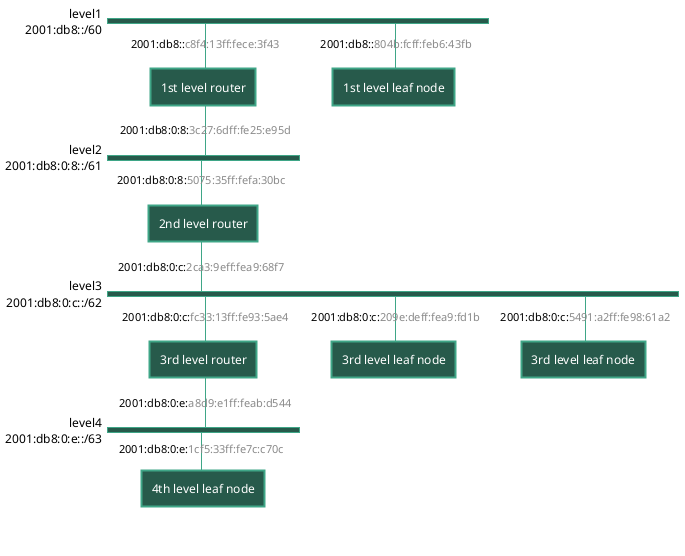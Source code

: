 ' to generate SVG run plantuml -tsvg gnrc_ipv6_auto_subnets_simple.puml
@startuml
<style>
nwdiagDiagram {
	network {
		BackGroundColor #275a4b
		LineColor	#3fa687
		LineThickness	2.0
	}

	server {
		BackGroundColor #275a4b
		LineColor	#3fa687
		FontColor	#white
		LineThickness	2.0
	}

	arrow {
		LineColor	#3fa687
		LineThickness	2.0
	}
}
</style>

nwdiag {

	network level1 {
		address = "2001:db8::/60";

		router_a [address = "2001:db8::<color:#8a8a8a>c8f4:13ff:fece:3f43", description = "1st level router"];
		leaf_a   [address = "2001:db8::<color:#8a8a8a>804b:fcff:feb6:43fb", description = "1st level leaf node"];
	}

	network level2 {
		address = "2001:db8:0:8::/61";

		router_a [address = "2001:db8:0:8:<color:#8a8a8a>3c27:6dff:fe25:e95d"];
		router_b [address = "2001:db8:0:8:<color:#8a8a8a>5075:35ff:fefa:30bc", description = "2nd level router"];
	}

	network level3 {
		address = "2001:db8:0:c::/62";

		router_b [address = "2001:db8:0:c:<color:#8a8a8a>2ca3:9eff:fea9:68f7"];
		router_c [address = "2001:db8:0:c:<color:#8a8a8a>fc33:13ff:fe93:5ae4", description = "3rd level router"];
		leaf_b1  [address = "2001:db8:0:c:<color:#8a8a8a>209e:deff:fea9:fd1b", description = "3rd level leaf node"];
		leaf_b2  [address = "2001:db8:0:c:<color:#8a8a8a>5491:a2ff:fe98:61a2", description = "3rd level leaf node"];
	}

	network level4 {
		address = "2001:db8:0:e::/63";

		router_c [address = "2001:db8:0:e:<color:#8a8a8a>a8d9:e1ff:feab:d544"];
		leaf_c   [address = "2001:db8:0:e:<color:#8a8a8a>1cf5:33ff:fe7c:c70c", description = "4th level leaf node"];
	}
}
@enduml
